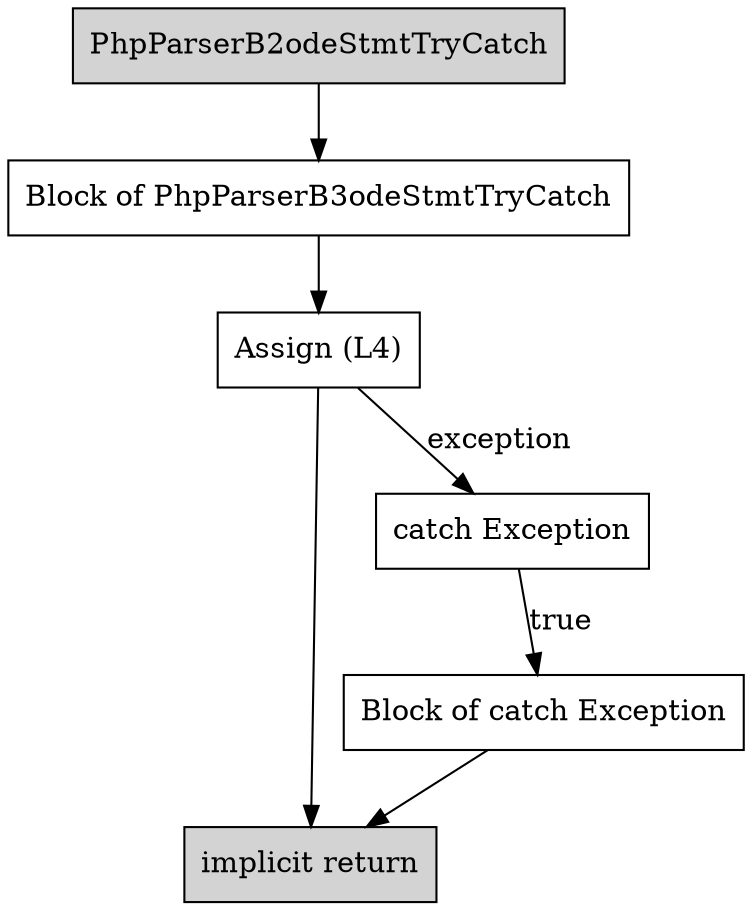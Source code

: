 digraph G {
    B1 [shape=box,label="implicit return",style=filled]
    B2 [shape=box,label="PhpParser\Node\Stmt\TryCatch",style=filled]
    B2 -> B3
    B4 [shape=box,label="Assign (L4)"]
    B4 -> B1
    B4 -> B5 [label="exception"]
    B5 [shape=box,label="catch Exception"]
    B5 -> B6 [label="true"]
    B3 [shape=box,label="Block of PhpParser\Node\Stmt\TryCatch"]
    B3 -> B4
    B6 [shape=box,label="Block of catch Exception"]
    B6 -> B1
}